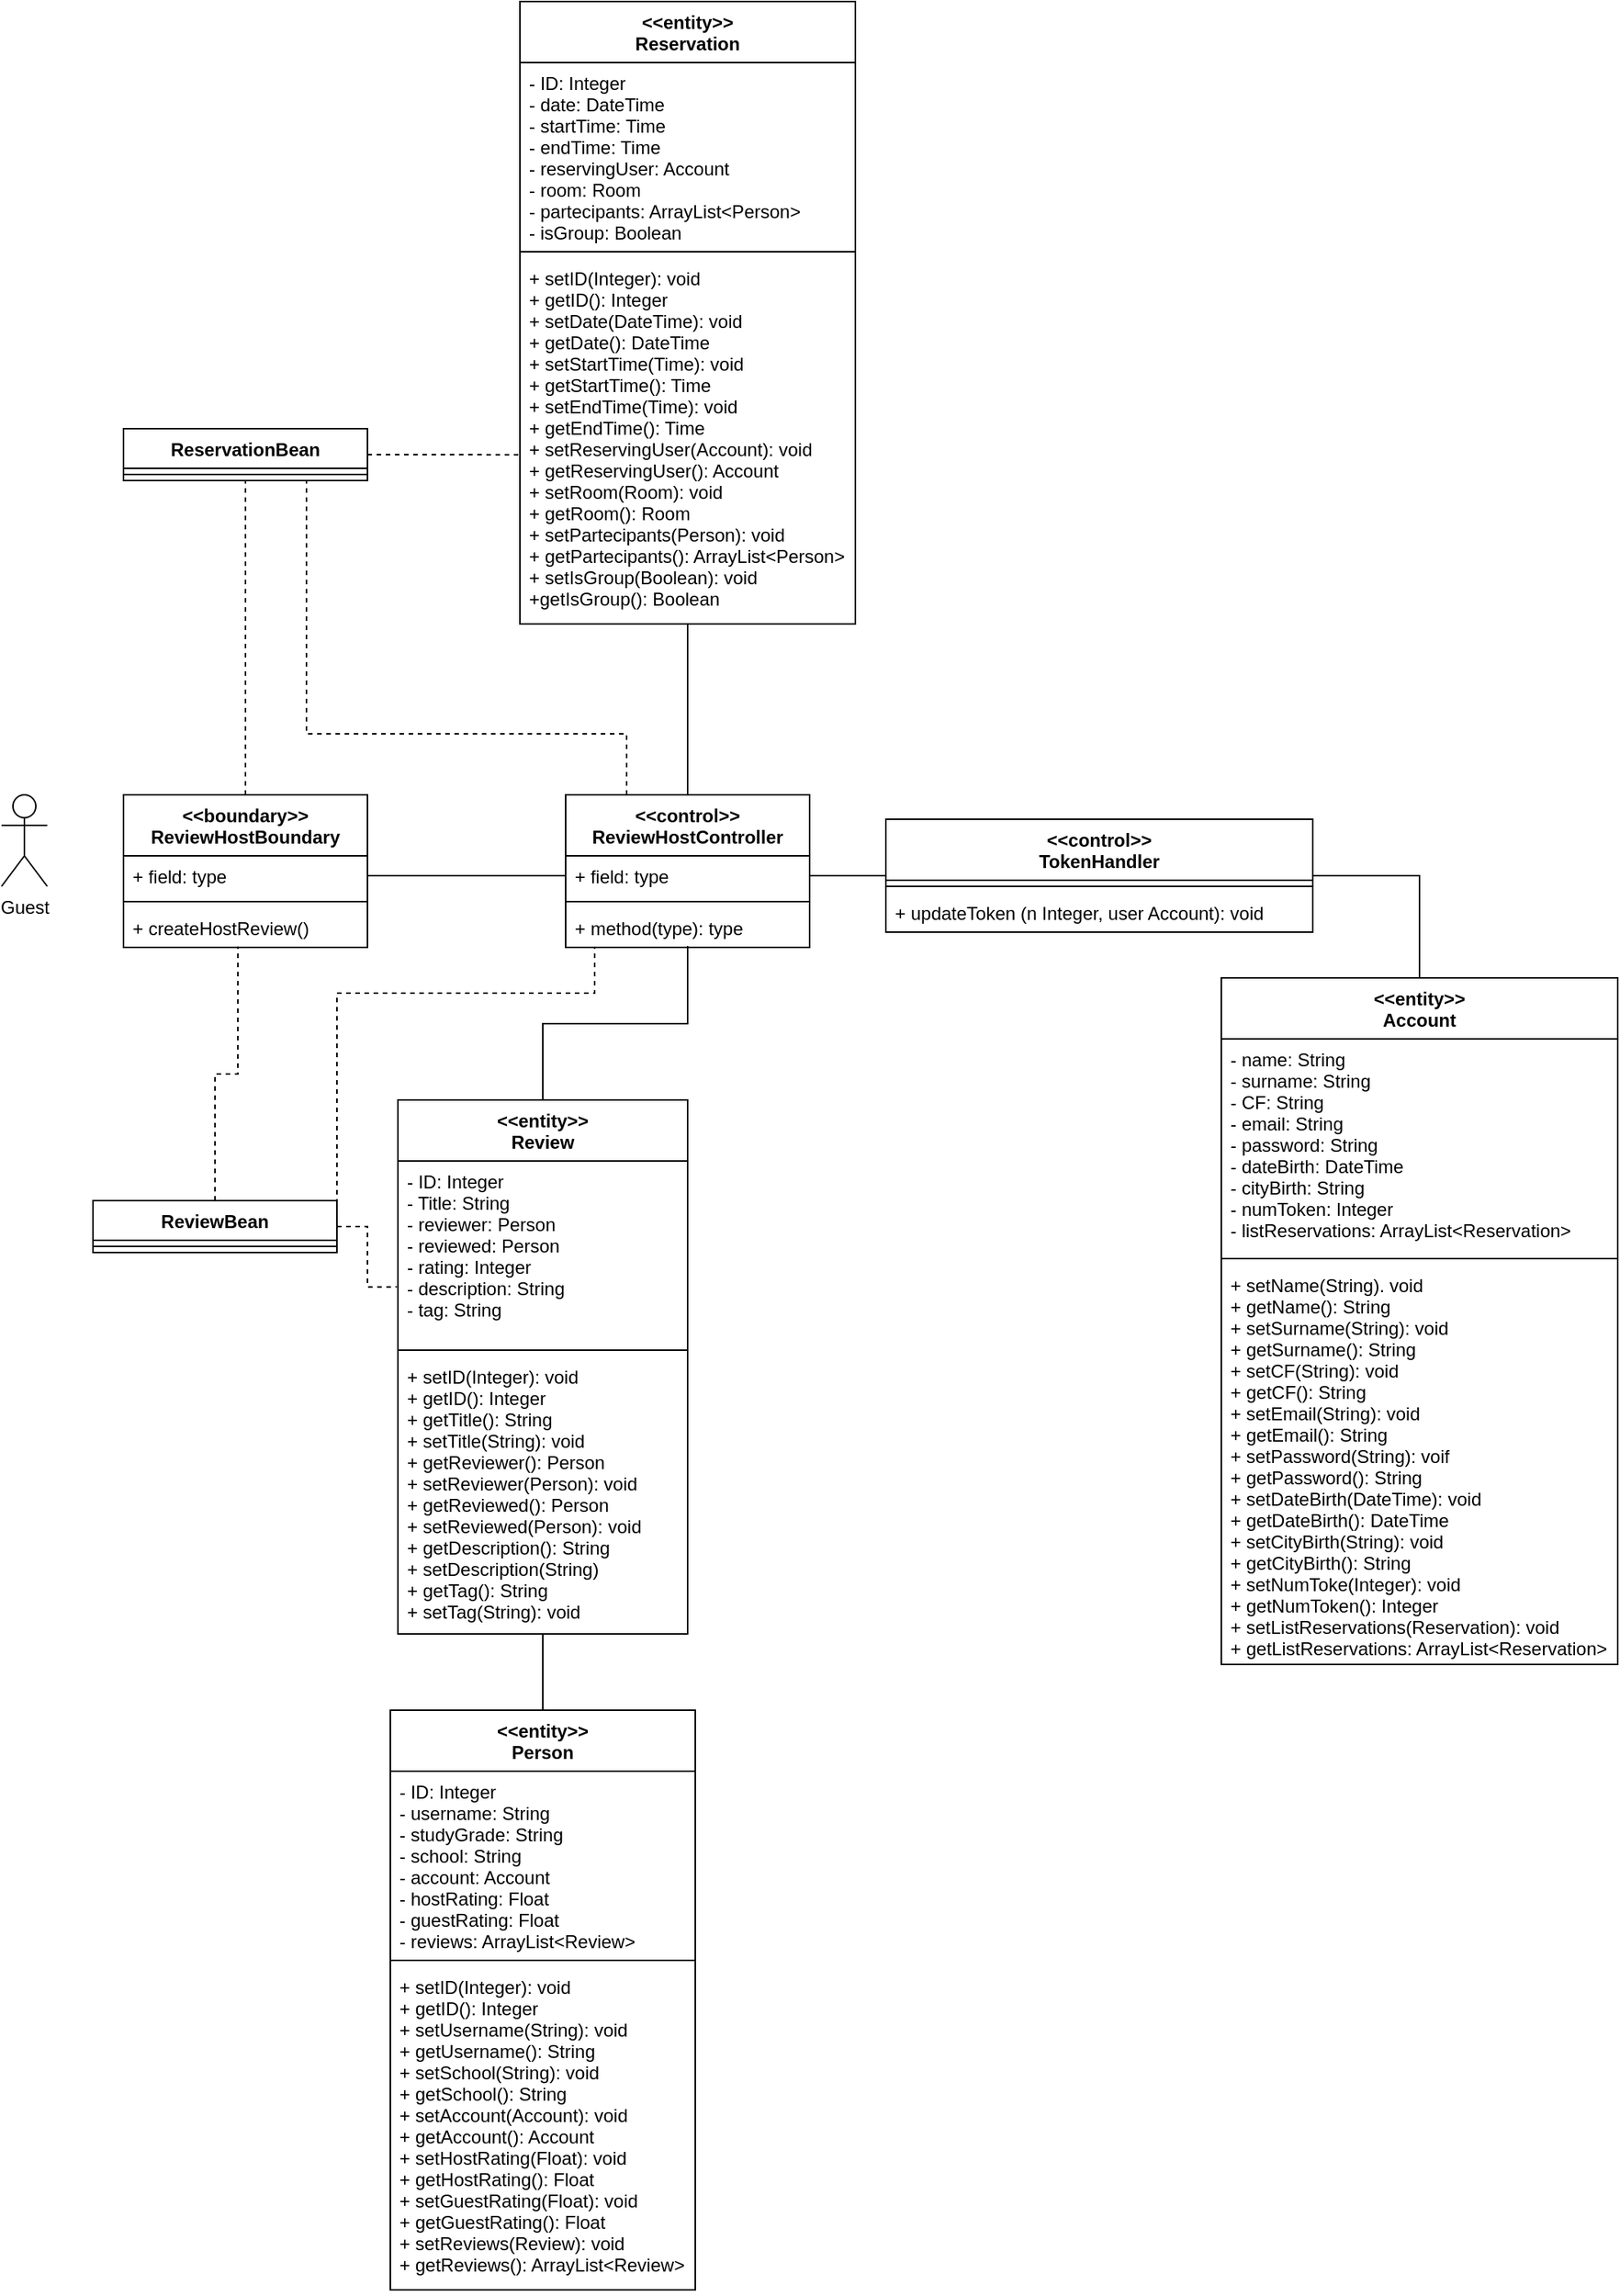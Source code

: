 <mxfile version="14.1.1" type="github">
  <diagram id="09jijmmeEL49xiMSb2o-" name="Page-1">
    <mxGraphModel dx="1422" dy="762" grid="1" gridSize="10" guides="1" tooltips="1" connect="1" arrows="1" fold="1" page="1" pageScale="1" pageWidth="1169" pageHeight="827" math="0" shadow="0">
      <root>
        <mxCell id="0" />
        <mxCell id="1" parent="0" />
        <mxCell id="DUrG6-pXYDQIY_fJw-mi-1" style="edgeStyle=orthogonalEdgeStyle;rounded=0;orthogonalLoop=1;jettySize=auto;html=1;exitX=0.5;exitY=0;exitDx=0;exitDy=0;entryX=0.119;entryY=1;entryDx=0;entryDy=0;entryPerimeter=0;dashed=1;endArrow=none;endFill=0;" parent="1" source="DUrG6-pXYDQIY_fJw-mi-4" target="DUrG6-pXYDQIY_fJw-mi-14" edge="1">
          <mxGeometry relative="1" as="geometry">
            <Array as="points">
              <mxPoint x="270" y="730" />
              <mxPoint x="439" y="730" />
            </Array>
          </mxGeometry>
        </mxCell>
        <mxCell id="4nNfvsDVkFAxNqIKHBWq-24" style="edgeStyle=orthogonalEdgeStyle;rounded=0;orthogonalLoop=1;jettySize=auto;html=1;entryX=0.469;entryY=0.977;entryDx=0;entryDy=0;entryPerimeter=0;endArrow=none;endFill=0;dashed=1;" parent="1" source="DUrG6-pXYDQIY_fJw-mi-4" target="DUrG6-pXYDQIY_fJw-mi-10" edge="1">
          <mxGeometry relative="1" as="geometry" />
        </mxCell>
        <mxCell id="4nNfvsDVkFAxNqIKHBWq-25" style="edgeStyle=orthogonalEdgeStyle;rounded=0;orthogonalLoop=1;jettySize=auto;html=1;entryX=-0.004;entryY=0.688;entryDx=0;entryDy=0;entryPerimeter=0;dashed=1;endArrow=none;endFill=0;" parent="1" source="DUrG6-pXYDQIY_fJw-mi-4" target="4nNfvsDVkFAxNqIKHBWq-4" edge="1">
          <mxGeometry relative="1" as="geometry" />
        </mxCell>
        <mxCell id="DUrG6-pXYDQIY_fJw-mi-4" value="ReviewBean" style="swimlane;fontStyle=1;align=center;verticalAlign=top;childLayout=stackLayout;horizontal=1;startSize=26;horizontalStack=0;resizeParent=1;resizeParentMax=0;resizeLast=0;collapsible=1;marginBottom=0;" parent="1" vertex="1">
          <mxGeometry x="110" y="866" width="160" height="34" as="geometry" />
        </mxCell>
        <mxCell id="DUrG6-pXYDQIY_fJw-mi-5" value="" style="line;strokeWidth=1;fillColor=none;align=left;verticalAlign=middle;spacingTop=-1;spacingLeft=3;spacingRight=3;rotatable=0;labelPosition=right;points=[];portConstraint=eastwest;" parent="DUrG6-pXYDQIY_fJw-mi-4" vertex="1">
          <mxGeometry y="26" width="160" height="8" as="geometry" />
        </mxCell>
        <mxCell id="DUrG6-pXYDQIY_fJw-mi-6" value="Guest" style="shape=umlActor;verticalLabelPosition=bottom;verticalAlign=top;html=1;outlineConnect=0;" parent="1" vertex="1">
          <mxGeometry x="50" y="600" width="30" height="60" as="geometry" />
        </mxCell>
        <mxCell id="v1--dcn9XBh3VdgbGKvT-14" style="edgeStyle=orthogonalEdgeStyle;rounded=0;orthogonalLoop=1;jettySize=auto;html=1;entryX=0.5;entryY=1;entryDx=0;entryDy=0;endArrow=none;endFill=0;dashed=1;" edge="1" parent="1" source="DUrG6-pXYDQIY_fJw-mi-7" target="v1--dcn9XBh3VdgbGKvT-12">
          <mxGeometry relative="1" as="geometry" />
        </mxCell>
        <mxCell id="DUrG6-pXYDQIY_fJw-mi-7" value="&lt;&lt;boundary&gt;&gt;&#xa;ReviewHostBoundary" style="swimlane;fontStyle=1;align=center;verticalAlign=top;childLayout=stackLayout;horizontal=1;startSize=40;horizontalStack=0;resizeParent=1;resizeParentMax=0;resizeLast=0;collapsible=1;marginBottom=0;" parent="1" vertex="1">
          <mxGeometry x="130" y="600" width="160" height="100" as="geometry" />
        </mxCell>
        <mxCell id="DUrG6-pXYDQIY_fJw-mi-8" value="+ field: type" style="text;strokeColor=none;fillColor=none;align=left;verticalAlign=top;spacingLeft=4;spacingRight=4;overflow=hidden;rotatable=0;points=[[0,0.5],[1,0.5]];portConstraint=eastwest;" parent="DUrG6-pXYDQIY_fJw-mi-7" vertex="1">
          <mxGeometry y="40" width="160" height="26" as="geometry" />
        </mxCell>
        <mxCell id="DUrG6-pXYDQIY_fJw-mi-9" value="" style="line;strokeWidth=1;fillColor=none;align=left;verticalAlign=middle;spacingTop=-1;spacingLeft=3;spacingRight=3;rotatable=0;labelPosition=right;points=[];portConstraint=eastwest;" parent="DUrG6-pXYDQIY_fJw-mi-7" vertex="1">
          <mxGeometry y="66" width="160" height="8" as="geometry" />
        </mxCell>
        <mxCell id="DUrG6-pXYDQIY_fJw-mi-10" value="+ createHostReview()" style="text;strokeColor=none;fillColor=none;align=left;verticalAlign=top;spacingLeft=4;spacingRight=4;overflow=hidden;rotatable=0;points=[[0,0.5],[1,0.5]];portConstraint=eastwest;" parent="DUrG6-pXYDQIY_fJw-mi-7" vertex="1">
          <mxGeometry y="74" width="160" height="26" as="geometry" />
        </mxCell>
        <mxCell id="v1--dcn9XBh3VdgbGKvT-11" style="edgeStyle=orthogonalEdgeStyle;rounded=0;orthogonalLoop=1;jettySize=auto;html=1;entryX=0.5;entryY=1;entryDx=0;entryDy=0;endArrow=none;endFill=0;" edge="1" parent="1" source="DUrG6-pXYDQIY_fJw-mi-11" target="v1--dcn9XBh3VdgbGKvT-6">
          <mxGeometry relative="1" as="geometry" />
        </mxCell>
        <mxCell id="v1--dcn9XBh3VdgbGKvT-16" style="edgeStyle=orthogonalEdgeStyle;rounded=0;orthogonalLoop=1;jettySize=auto;html=1;exitX=0.25;exitY=0;exitDx=0;exitDy=0;entryX=0.75;entryY=1;entryDx=0;entryDy=0;dashed=1;endArrow=none;endFill=0;" edge="1" parent="1" source="DUrG6-pXYDQIY_fJw-mi-11" target="v1--dcn9XBh3VdgbGKvT-12">
          <mxGeometry relative="1" as="geometry">
            <Array as="points">
              <mxPoint x="460" y="560" />
              <mxPoint x="250" y="560" />
            </Array>
          </mxGeometry>
        </mxCell>
        <mxCell id="DUrG6-pXYDQIY_fJw-mi-11" value="&lt;&lt;control&gt;&gt;&#xa;ReviewHostController" style="swimlane;fontStyle=1;align=center;verticalAlign=top;childLayout=stackLayout;horizontal=1;startSize=40;horizontalStack=0;resizeParent=1;resizeParentMax=0;resizeLast=0;collapsible=1;marginBottom=0;" parent="1" vertex="1">
          <mxGeometry x="420" y="600" width="160" height="100" as="geometry" />
        </mxCell>
        <mxCell id="DUrG6-pXYDQIY_fJw-mi-12" value="+ field: type" style="text;strokeColor=none;fillColor=none;align=left;verticalAlign=top;spacingLeft=4;spacingRight=4;overflow=hidden;rotatable=0;points=[[0,0.5],[1,0.5]];portConstraint=eastwest;" parent="DUrG6-pXYDQIY_fJw-mi-11" vertex="1">
          <mxGeometry y="40" width="160" height="26" as="geometry" />
        </mxCell>
        <mxCell id="DUrG6-pXYDQIY_fJw-mi-13" value="" style="line;strokeWidth=1;fillColor=none;align=left;verticalAlign=middle;spacingTop=-1;spacingLeft=3;spacingRight=3;rotatable=0;labelPosition=right;points=[];portConstraint=eastwest;" parent="DUrG6-pXYDQIY_fJw-mi-11" vertex="1">
          <mxGeometry y="66" width="160" height="8" as="geometry" />
        </mxCell>
        <mxCell id="DUrG6-pXYDQIY_fJw-mi-14" value="+ method(type): type" style="text;strokeColor=none;fillColor=none;align=left;verticalAlign=top;spacingLeft=4;spacingRight=4;overflow=hidden;rotatable=0;points=[[0,0.5],[1,0.5]];portConstraint=eastwest;" parent="DUrG6-pXYDQIY_fJw-mi-11" vertex="1">
          <mxGeometry y="74" width="160" height="26" as="geometry" />
        </mxCell>
        <mxCell id="DUrG6-pXYDQIY_fJw-mi-25" style="edgeStyle=orthogonalEdgeStyle;rounded=0;orthogonalLoop=1;jettySize=auto;html=1;exitX=1;exitY=0.5;exitDx=0;exitDy=0;entryX=0;entryY=0.5;entryDx=0;entryDy=0;endArrow=none;endFill=0;" parent="1" source="DUrG6-pXYDQIY_fJw-mi-8" target="DUrG6-pXYDQIY_fJw-mi-12" edge="1">
          <mxGeometry relative="1" as="geometry" />
        </mxCell>
        <mxCell id="4nNfvsDVkFAxNqIKHBWq-7" style="edgeStyle=orthogonalEdgeStyle;rounded=0;orthogonalLoop=1;jettySize=auto;html=1;entryX=0.5;entryY=0.968;entryDx=0;entryDy=0;entryPerimeter=0;endArrow=none;endFill=0;" parent="1" source="4nNfvsDVkFAxNqIKHBWq-3" target="DUrG6-pXYDQIY_fJw-mi-14" edge="1">
          <mxGeometry relative="1" as="geometry" />
        </mxCell>
        <mxCell id="4nNfvsDVkFAxNqIKHBWq-3" value="&lt;&lt;entity&gt;&gt;&#xa;Review" style="swimlane;fontStyle=1;align=center;verticalAlign=top;childLayout=stackLayout;horizontal=1;startSize=40;horizontalStack=0;resizeParent=1;resizeParentMax=0;resizeLast=0;collapsible=1;marginBottom=0;" parent="1" vertex="1">
          <mxGeometry x="310" y="800" width="190" height="350" as="geometry" />
        </mxCell>
        <mxCell id="4nNfvsDVkFAxNqIKHBWq-4" value="- ID: Integer&#xa;- Title: String&#xa;- reviewer: Person&#xa;- reviewed: Person&#xa;- rating: Integer&#xa;- description: String&#xa;- tag: String" style="text;strokeColor=none;fillColor=none;align=left;verticalAlign=top;spacingLeft=4;spacingRight=4;overflow=hidden;rotatable=0;points=[[0,0.5],[1,0.5]];portConstraint=eastwest;" parent="4nNfvsDVkFAxNqIKHBWq-3" vertex="1">
          <mxGeometry y="40" width="190" height="120" as="geometry" />
        </mxCell>
        <mxCell id="4nNfvsDVkFAxNqIKHBWq-5" value="" style="line;strokeWidth=1;fillColor=none;align=left;verticalAlign=middle;spacingTop=-1;spacingLeft=3;spacingRight=3;rotatable=0;labelPosition=right;points=[];portConstraint=eastwest;" parent="4nNfvsDVkFAxNqIKHBWq-3" vertex="1">
          <mxGeometry y="160" width="190" height="8" as="geometry" />
        </mxCell>
        <mxCell id="4nNfvsDVkFAxNqIKHBWq-6" value="+ setID(Integer): void&#xa;+ getID(): Integer&#xa;+ getTitle(): String&#xa;+ setTitle(String): void&#xa;+ getReviewer(): Person&#xa;+ setReviewer(Person): void&#xa;+ getReviewed(): Person&#xa;+ setReviewed(Person): void&#xa;+ getDescription(): String&#xa;+ setDescription(String)&#xa;+ getTag(): String&#xa;+ setTag(String): void" style="text;strokeColor=none;fillColor=none;align=left;verticalAlign=top;spacingLeft=4;spacingRight=4;overflow=hidden;rotatable=0;points=[[0,0.5],[1,0.5]];portConstraint=eastwest;" parent="4nNfvsDVkFAxNqIKHBWq-3" vertex="1">
          <mxGeometry y="168" width="190" height="182" as="geometry" />
        </mxCell>
        <mxCell id="4nNfvsDVkFAxNqIKHBWq-8" value="&lt;&lt;control&gt;&gt;&#xa;TokenHandler" style="swimlane;fontStyle=1;align=center;verticalAlign=top;childLayout=stackLayout;horizontal=1;startSize=40;horizontalStack=0;resizeParent=1;resizeParentMax=0;resizeLast=0;collapsible=1;marginBottom=0;" parent="1" vertex="1">
          <mxGeometry x="630" y="616" width="280" height="74" as="geometry" />
        </mxCell>
        <mxCell id="4nNfvsDVkFAxNqIKHBWq-9" value="" style="line;strokeWidth=1;fillColor=none;align=left;verticalAlign=middle;spacingTop=-1;spacingLeft=3;spacingRight=3;rotatable=0;labelPosition=right;points=[];portConstraint=eastwest;" parent="4nNfvsDVkFAxNqIKHBWq-8" vertex="1">
          <mxGeometry y="40" width="280" height="8" as="geometry" />
        </mxCell>
        <mxCell id="4nNfvsDVkFAxNqIKHBWq-10" value="+ updateToken (n Integer, user Account): void&#xa;" style="text;strokeColor=none;fillColor=none;align=left;verticalAlign=top;spacingLeft=4;spacingRight=4;overflow=hidden;rotatable=0;points=[[0,0.5],[1,0.5]];portConstraint=eastwest;" parent="4nNfvsDVkFAxNqIKHBWq-8" vertex="1">
          <mxGeometry y="48" width="280" height="26" as="geometry" />
        </mxCell>
        <mxCell id="4nNfvsDVkFAxNqIKHBWq-22" style="edgeStyle=orthogonalEdgeStyle;rounded=0;orthogonalLoop=1;jettySize=auto;html=1;entryX=1;entryY=0.5;entryDx=0;entryDy=0;endArrow=none;endFill=0;" parent="1" source="4nNfvsDVkFAxNqIKHBWq-11" target="4nNfvsDVkFAxNqIKHBWq-8" edge="1">
          <mxGeometry relative="1" as="geometry" />
        </mxCell>
        <mxCell id="4nNfvsDVkFAxNqIKHBWq-11" value="&lt;&lt;entity&gt;&gt;&#xa;Account" style="swimlane;fontStyle=1;align=center;verticalAlign=top;childLayout=stackLayout;horizontal=1;startSize=40;horizontalStack=0;resizeParent=1;resizeParentMax=0;resizeLast=0;collapsible=1;marginBottom=0;" parent="1" vertex="1">
          <mxGeometry x="850" y="720" width="260" height="450" as="geometry" />
        </mxCell>
        <mxCell id="4nNfvsDVkFAxNqIKHBWq-12" value="- name: String&#xa;- surname: String&#xa;- CF: String&#xa;- email: String&#xa;- password: String&#xa;- dateBirth: DateTime&#xa;- cityBirth: String&#xa;- numToken: Integer&#xa;- listReservations: ArrayList&lt;Reservation&gt;" style="text;strokeColor=none;fillColor=none;align=left;verticalAlign=top;spacingLeft=4;spacingRight=4;overflow=hidden;rotatable=0;points=[[0,0.5],[1,0.5]];portConstraint=eastwest;" parent="4nNfvsDVkFAxNqIKHBWq-11" vertex="1">
          <mxGeometry y="40" width="260" height="140" as="geometry" />
        </mxCell>
        <mxCell id="4nNfvsDVkFAxNqIKHBWq-13" value="" style="line;strokeWidth=1;fillColor=none;align=left;verticalAlign=middle;spacingTop=-1;spacingLeft=3;spacingRight=3;rotatable=0;labelPosition=right;points=[];portConstraint=eastwest;" parent="4nNfvsDVkFAxNqIKHBWq-11" vertex="1">
          <mxGeometry y="180" width="260" height="8" as="geometry" />
        </mxCell>
        <mxCell id="4nNfvsDVkFAxNqIKHBWq-14" value="+ setName(String). void&#xa;+ getName(): String&#xa;+ setSurname(String): void&#xa;+ getSurname(): String&#xa;+ setCF(String): void&#xa;+ getCF(): String&#xa;+ setEmail(String): void&#xa;+ getEmail(): String&#xa;+ setPassword(String): voif&#xa;+ getPassword(): String&#xa;+ setDateBirth(DateTime): void&#xa;+ getDateBirth(): DateTime&#xa;+ setCityBirth(String): void&#xa;+ getCityBirth(): String&#xa;+ setNumToke(Integer): void&#xa;+ getNumToken(): Integer&#xa;+ setListReservations(Reservation): void&#xa;+ getListReservations: ArrayList&lt;Reservation&gt;&#xa;&#xa;" style="text;strokeColor=none;fillColor=none;align=left;verticalAlign=top;spacingLeft=4;spacingRight=4;overflow=hidden;rotatable=0;points=[[0,0.5],[1,0.5]];portConstraint=eastwest;" parent="4nNfvsDVkFAxNqIKHBWq-11" vertex="1">
          <mxGeometry y="188" width="260" height="262" as="geometry" />
        </mxCell>
        <mxCell id="4nNfvsDVkFAxNqIKHBWq-19" style="edgeStyle=orthogonalEdgeStyle;rounded=0;orthogonalLoop=1;jettySize=auto;html=1;entryX=0.5;entryY=1;entryDx=0;entryDy=0;entryPerimeter=0;endArrow=none;endFill=0;" parent="1" source="4nNfvsDVkFAxNqIKHBWq-15" target="4nNfvsDVkFAxNqIKHBWq-6" edge="1">
          <mxGeometry relative="1" as="geometry" />
        </mxCell>
        <mxCell id="4nNfvsDVkFAxNqIKHBWq-15" value="&lt;&lt;entity&gt;&gt;&#xa;Person" style="swimlane;fontStyle=1;align=center;verticalAlign=top;childLayout=stackLayout;horizontal=1;startSize=40;horizontalStack=0;resizeParent=1;resizeParentMax=0;resizeLast=0;collapsible=1;marginBottom=0;" parent="1" vertex="1">
          <mxGeometry x="305" y="1200" width="200" height="380" as="geometry" />
        </mxCell>
        <mxCell id="4nNfvsDVkFAxNqIKHBWq-16" value="- ID: Integer&#xa;- username: String&#xa;- studyGrade: String&#xa;- school: String&#xa;- account: Account&#xa;- hostRating: Float&#xa;- guestRating: Float&#xa;- reviews: ArrayList&lt;Review&gt;" style="text;strokeColor=none;fillColor=none;align=left;verticalAlign=top;spacingLeft=4;spacingRight=4;overflow=hidden;rotatable=0;points=[[0,0.5],[1,0.5]];portConstraint=eastwest;" parent="4nNfvsDVkFAxNqIKHBWq-15" vertex="1">
          <mxGeometry y="40" width="200" height="120" as="geometry" />
        </mxCell>
        <mxCell id="4nNfvsDVkFAxNqIKHBWq-17" value="" style="line;strokeWidth=1;fillColor=none;align=left;verticalAlign=middle;spacingTop=-1;spacingLeft=3;spacingRight=3;rotatable=0;labelPosition=right;points=[];portConstraint=eastwest;" parent="4nNfvsDVkFAxNqIKHBWq-15" vertex="1">
          <mxGeometry y="160" width="200" height="8" as="geometry" />
        </mxCell>
        <mxCell id="4nNfvsDVkFAxNqIKHBWq-18" value="+ setID(Integer): void&#xa;+ getID(): Integer&#xa;+ setUsername(String): void&#xa;+ getUsername(): String&#xa;+ setSchool(String): void&#xa;+ getSchool(): String&#xa;+ setAccount(Account): void&#xa;+ getAccount(): Account&#xa;+ setHostRating(Float): void&#xa;+ getHostRating(): Float&#xa;+ setGuestRating(Float): void&#xa;+ getGuestRating(): Float&#xa;+ setReviews(Review): void&#xa;+ getReviews(): ArrayList&lt;Review&gt;" style="text;strokeColor=none;fillColor=none;align=left;verticalAlign=top;spacingLeft=4;spacingRight=4;overflow=hidden;rotatable=0;points=[[0,0.5],[1,0.5]];portConstraint=eastwest;" parent="4nNfvsDVkFAxNqIKHBWq-15" vertex="1">
          <mxGeometry y="168" width="200" height="212" as="geometry" />
        </mxCell>
        <mxCell id="4nNfvsDVkFAxNqIKHBWq-20" style="edgeStyle=orthogonalEdgeStyle;rounded=0;orthogonalLoop=1;jettySize=auto;html=1;entryX=0;entryY=0.5;entryDx=0;entryDy=0;endArrow=none;endFill=0;" parent="1" source="DUrG6-pXYDQIY_fJw-mi-12" target="4nNfvsDVkFAxNqIKHBWq-8" edge="1">
          <mxGeometry relative="1" as="geometry" />
        </mxCell>
        <mxCell id="v1--dcn9XBh3VdgbGKvT-6" value="&lt;&lt;entity&gt;&gt;&#xa;Reservation" style="swimlane;fontStyle=1;align=center;verticalAlign=top;childLayout=stackLayout;horizontal=1;startSize=40;horizontalStack=0;resizeParent=1;resizeParentMax=0;resizeLast=0;collapsible=1;marginBottom=0;" vertex="1" parent="1">
          <mxGeometry x="390" y="80" width="220" height="408" as="geometry" />
        </mxCell>
        <mxCell id="v1--dcn9XBh3VdgbGKvT-7" value="- ID: Integer&#xa;- date: DateTime&#xa;- startTime: Time&#xa;- endTime: Time&#xa;- reservingUser: Account&#xa;- room: Room&#xa;- partecipants: ArrayList&lt;Person&gt;&#xa;- isGroup: Boolean" style="text;strokeColor=none;fillColor=none;align=left;verticalAlign=top;spacingLeft=4;spacingRight=4;overflow=hidden;rotatable=0;points=[[0,0.5],[1,0.5]];portConstraint=eastwest;" vertex="1" parent="v1--dcn9XBh3VdgbGKvT-6">
          <mxGeometry y="40" width="220" height="120" as="geometry" />
        </mxCell>
        <mxCell id="v1--dcn9XBh3VdgbGKvT-8" value="" style="line;strokeWidth=1;fillColor=none;align=left;verticalAlign=middle;spacingTop=-1;spacingLeft=3;spacingRight=3;rotatable=0;labelPosition=right;points=[];portConstraint=eastwest;" vertex="1" parent="v1--dcn9XBh3VdgbGKvT-6">
          <mxGeometry y="160" width="220" height="8" as="geometry" />
        </mxCell>
        <mxCell id="v1--dcn9XBh3VdgbGKvT-9" value="+ setID(Integer): void &#xa;+ getID(): Integer&#xa;+ setDate(DateTime): void&#xa;+ getDate(): DateTime&#xa;+ setStartTime(Time): void&#xa;+ getStartTime(): Time&#xa;+ setEndTime(Time): void&#xa;+ getEndTime(): Time&#xa;+ setReservingUser(Account): void&#xa;+ getReservingUser(): Account&#xa;+ setRoom(Room): void&#xa;+ getRoom(): Room&#xa;+ setPartecipants(Person): void&#xa;+ getPartecipants(): ArrayList&lt;Person&gt;&#xa;+ setIsGroup(Boolean): void&#xa;+getIsGroup(): Boolean" style="text;strokeColor=none;fillColor=none;align=left;verticalAlign=top;spacingLeft=4;spacingRight=4;overflow=hidden;rotatable=0;points=[[0,0.5],[1,0.5]];portConstraint=eastwest;" vertex="1" parent="v1--dcn9XBh3VdgbGKvT-6">
          <mxGeometry y="168" width="220" height="240" as="geometry" />
        </mxCell>
        <mxCell id="v1--dcn9XBh3VdgbGKvT-15" style="edgeStyle=orthogonalEdgeStyle;rounded=0;orthogonalLoop=1;jettySize=auto;html=1;exitX=1;exitY=0.5;exitDx=0;exitDy=0;entryX=0.001;entryY=0.538;entryDx=0;entryDy=0;entryPerimeter=0;dashed=1;endArrow=none;endFill=0;" edge="1" parent="1" source="v1--dcn9XBh3VdgbGKvT-12" target="v1--dcn9XBh3VdgbGKvT-9">
          <mxGeometry relative="1" as="geometry" />
        </mxCell>
        <mxCell id="v1--dcn9XBh3VdgbGKvT-12" value="ReservationBean" style="swimlane;fontStyle=1;align=center;verticalAlign=top;childLayout=stackLayout;horizontal=1;startSize=26;horizontalStack=0;resizeParent=1;resizeParentMax=0;resizeLast=0;collapsible=1;marginBottom=0;" vertex="1" parent="1">
          <mxGeometry x="130" y="360" width="160" height="34" as="geometry" />
        </mxCell>
        <mxCell id="v1--dcn9XBh3VdgbGKvT-13" value="" style="line;strokeWidth=1;fillColor=none;align=left;verticalAlign=middle;spacingTop=-1;spacingLeft=3;spacingRight=3;rotatable=0;labelPosition=right;points=[];portConstraint=eastwest;" vertex="1" parent="v1--dcn9XBh3VdgbGKvT-12">
          <mxGeometry y="26" width="160" height="8" as="geometry" />
        </mxCell>
      </root>
    </mxGraphModel>
  </diagram>
</mxfile>
